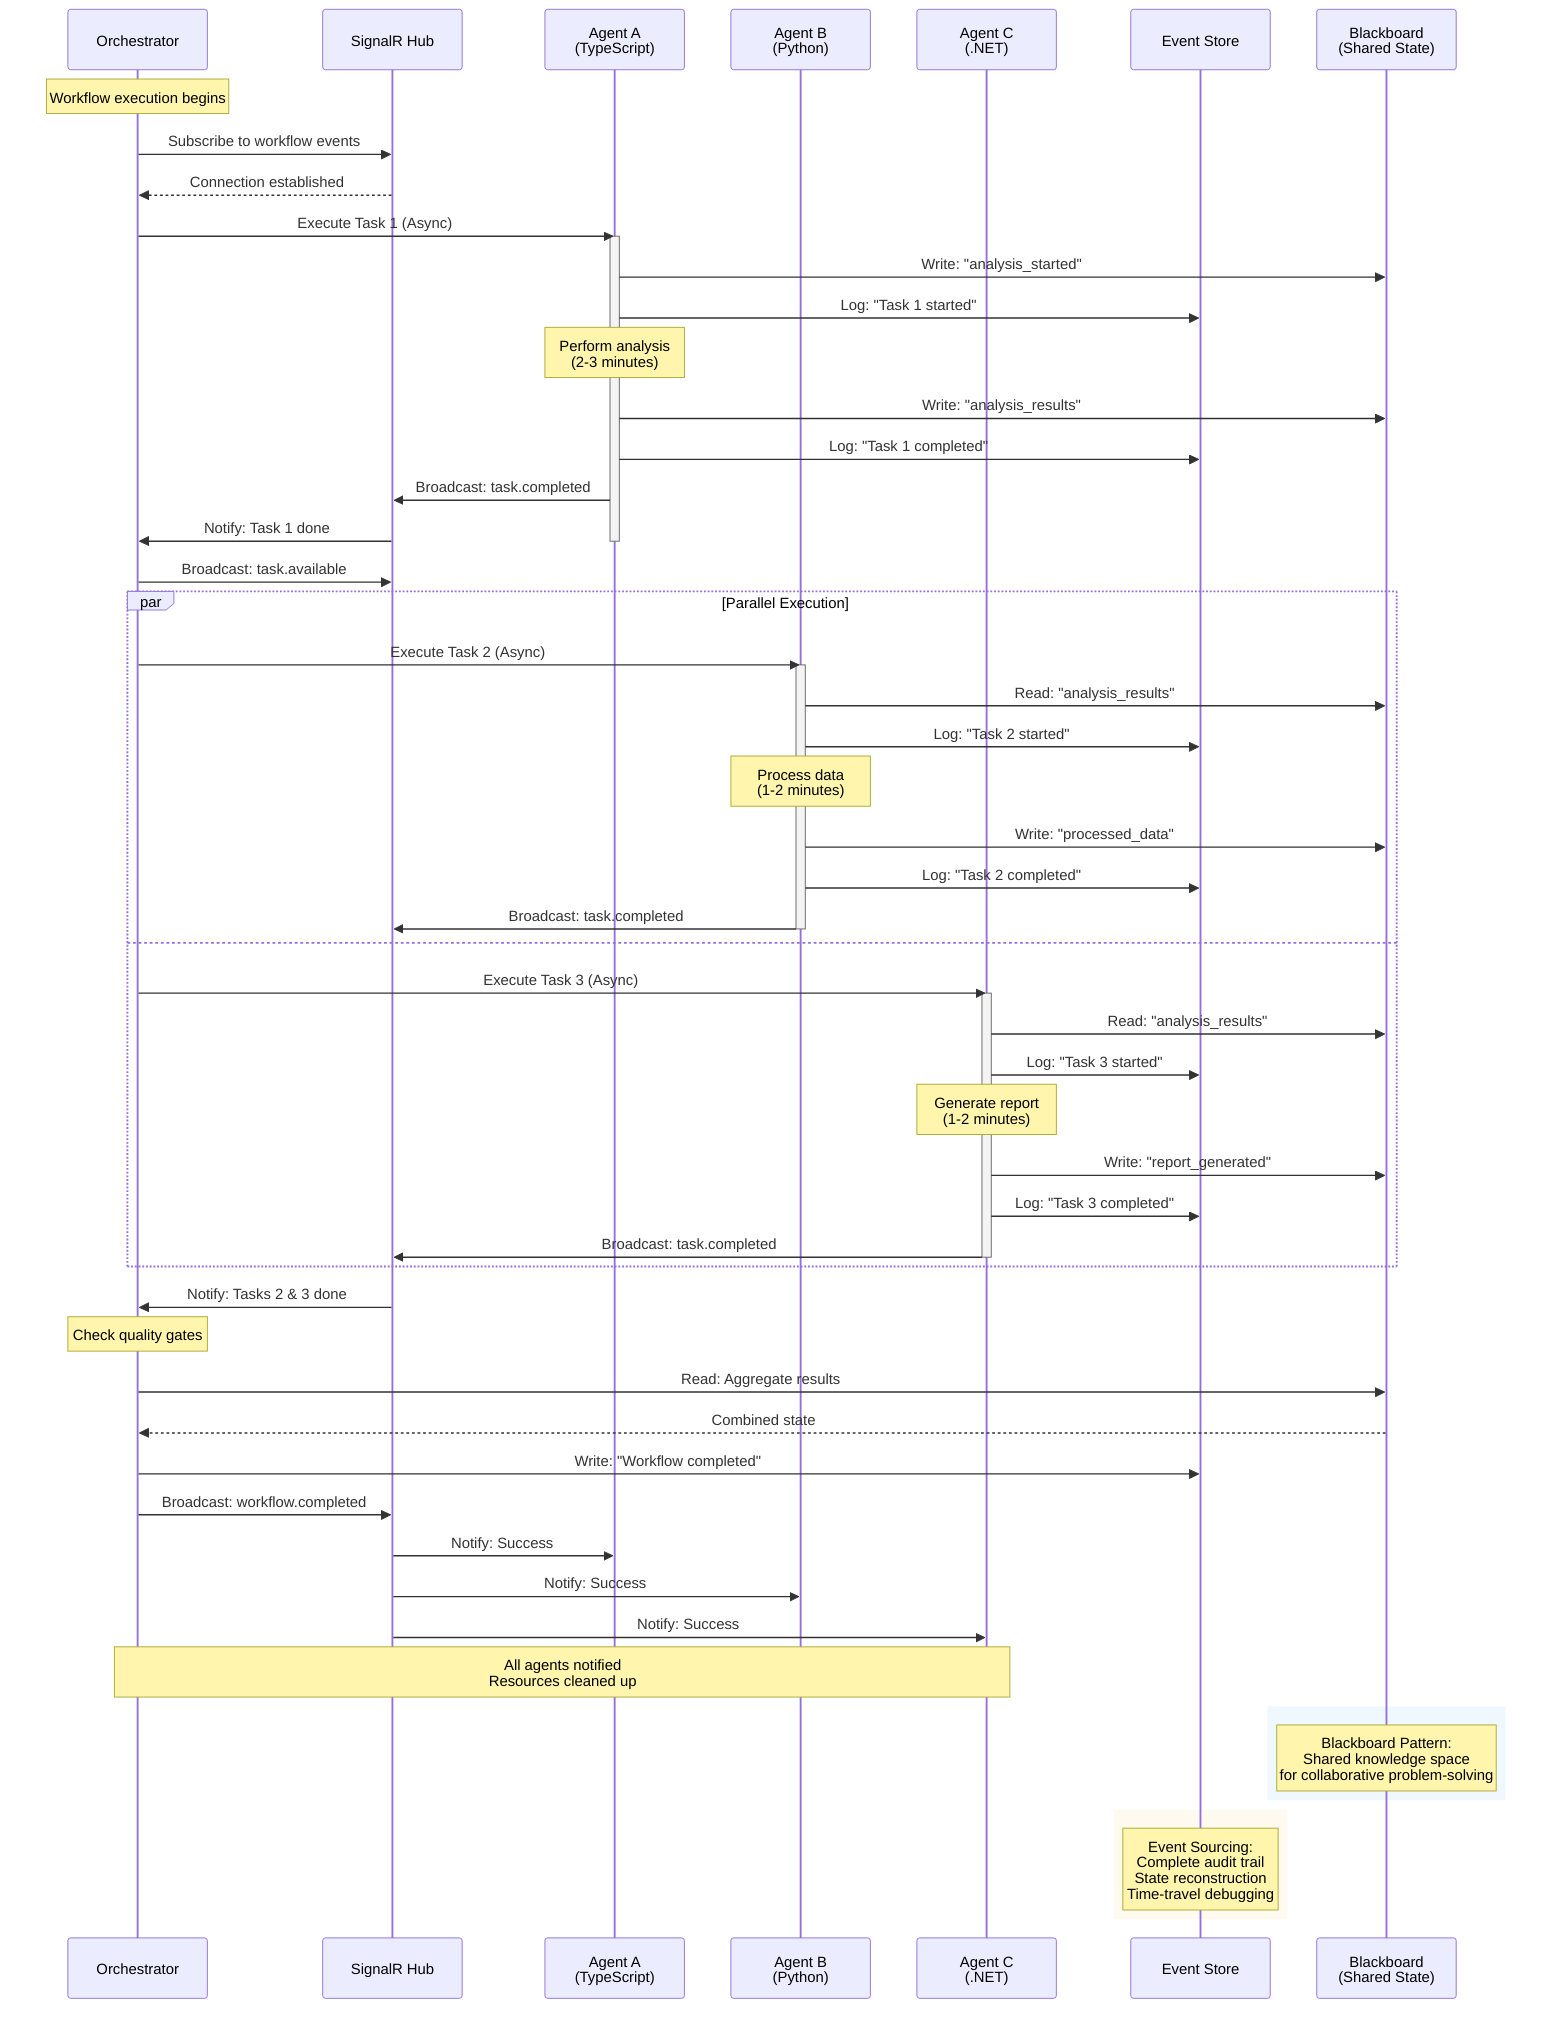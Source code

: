 sequenceDiagram
    participant O as Orchestrator
    participant SH as SignalR Hub
    participant A1 as Agent A<br/>(TypeScript)
    participant A2 as Agent B<br/>(Python)
    participant A3 as Agent C<br/>(.NET)
    participant ES as Event Store
    participant BB as Blackboard<br/>(Shared State)

    Note over O: Workflow execution begins

    O->>SH: Subscribe to workflow events
    SH-->>O: Connection established

    O->>A1: Execute Task 1 (Async)
    activate A1
    A1->>BB: Write: "analysis_started"
    A1->>ES: Log: "Task 1 started"

    Note over A1: Perform analysis<br/>(2-3 minutes)

    A1->>BB: Write: "analysis_results"
    A1->>ES: Log: "Task 1 completed"
    A1->>SH: Broadcast: task.completed
    SH->>O: Notify: Task 1 done
    deactivate A1

    O->>SH: Broadcast: task.available

    par Parallel Execution
        O->>A2: Execute Task 2 (Async)
        activate A2
        A2->>BB: Read: "analysis_results"
        A2->>ES: Log: "Task 2 started"

        Note over A2: Process data<br/>(1-2 minutes)

        A2->>BB: Write: "processed_data"
        A2->>ES: Log: "Task 2 completed"
        A2->>SH: Broadcast: task.completed
        deactivate A2
    and
        O->>A3: Execute Task 3 (Async)
        activate A3
        A3->>BB: Read: "analysis_results"
        A3->>ES: Log: "Task 3 started"

        Note over A3: Generate report<br/>(1-2 minutes)

        A3->>BB: Write: "report_generated"
        A3->>ES: Log: "Task 3 completed"
        A3->>SH: Broadcast: task.completed
        deactivate A3
    end

    SH->>O: Notify: Tasks 2 & 3 done

    Note over O: Check quality gates

    O->>BB: Read: Aggregate results
    BB-->>O: Combined state

    O->>ES: Write: "Workflow completed"
    O->>SH: Broadcast: workflow.completed
    SH->>A1: Notify: Success
    SH->>A2: Notify: Success
    SH->>A3: Notify: Success

    Note over O,A3: All agents notified<br/>Resources cleaned up

    rect rgb(240, 248, 255)
        Note over BB: Blackboard Pattern:<br/>Shared knowledge space<br/>for collaborative problem-solving
    end

    rect rgb(255, 250, 240)
        Note over ES: Event Sourcing:<br/>Complete audit trail<br/>State reconstruction<br/>Time-travel debugging
    end